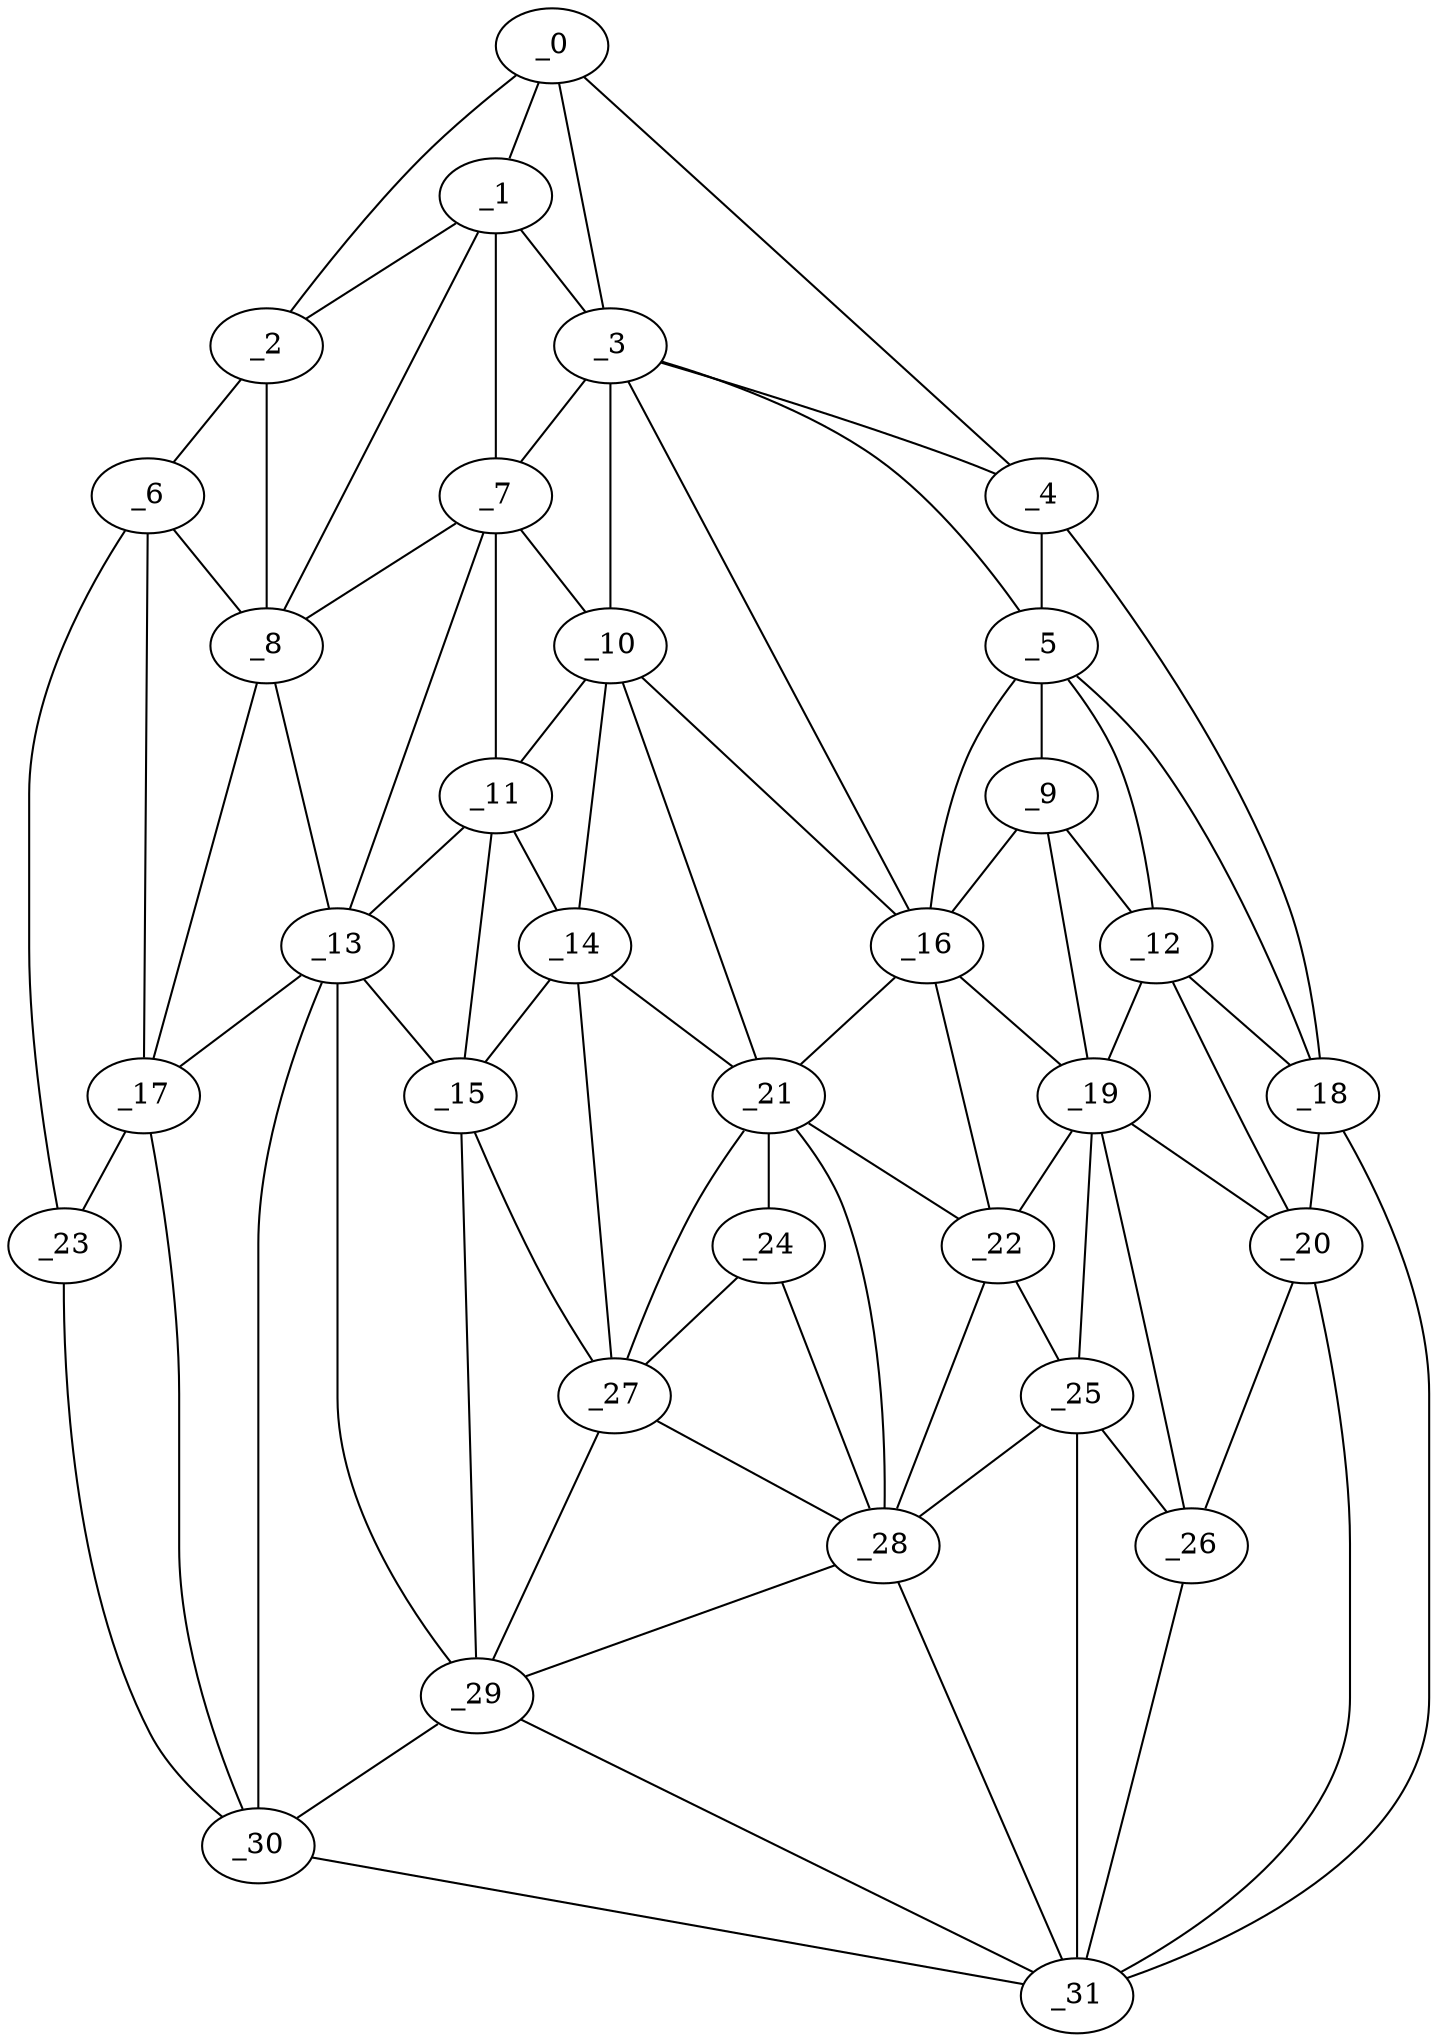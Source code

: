 graph "obj7__345.gxl" {
	_0	 [x=37,
		y=9];
	_1	 [x=49,
		y=29];
	_0 -- _1	 [valence=2];
	_2	 [x=51,
		y=3];
	_0 -- _2	 [valence=1];
	_3	 [x=52,
		y=72];
	_0 -- _3	 [valence=2];
	_4	 [x=57,
		y=97];
	_0 -- _4	 [valence=1];
	_1 -- _2	 [valence=2];
	_1 -- _3	 [valence=2];
	_7	 [x=64,
		y=47];
	_1 -- _7	 [valence=2];
	_8	 [x=67,
		y=22];
	_1 -- _8	 [valence=1];
	_6	 [x=64,
		y=5];
	_2 -- _6	 [valence=1];
	_2 -- _8	 [valence=2];
	_3 -- _4	 [valence=2];
	_5	 [x=63,
		y=98];
	_3 -- _5	 [valence=2];
	_3 -- _7	 [valence=2];
	_10	 [x=71,
		y=52];
	_3 -- _10	 [valence=1];
	_16	 [x=80,
		y=84];
	_3 -- _16	 [valence=2];
	_4 -- _5	 [valence=2];
	_18	 [x=85,
		y=121];
	_4 -- _18	 [valence=1];
	_9	 [x=70,
		y=98];
	_5 -- _9	 [valence=1];
	_12	 [x=73,
		y=102];
	_5 -- _12	 [valence=2];
	_5 -- _16	 [valence=2];
	_5 -- _18	 [valence=1];
	_6 -- _8	 [valence=2];
	_17	 [x=84,
		y=12];
	_6 -- _17	 [valence=2];
	_23	 [x=93,
		y=13];
	_6 -- _23	 [valence=1];
	_7 -- _8	 [valence=2];
	_7 -- _10	 [valence=1];
	_11	 [x=73,
		y=46];
	_7 -- _11	 [valence=2];
	_13	 [x=75,
		y=29];
	_7 -- _13	 [valence=1];
	_8 -- _13	 [valence=2];
	_8 -- _17	 [valence=1];
	_9 -- _12	 [valence=2];
	_9 -- _16	 [valence=1];
	_19	 [x=86,
		y=94];
	_9 -- _19	 [valence=2];
	_10 -- _11	 [valence=2];
	_14	 [x=78,
		y=51];
	_10 -- _14	 [valence=2];
	_10 -- _16	 [valence=2];
	_21	 [x=88,
		y=60];
	_10 -- _21	 [valence=2];
	_11 -- _13	 [valence=2];
	_11 -- _14	 [valence=2];
	_15	 [x=79,
		y=44];
	_11 -- _15	 [valence=1];
	_12 -- _18	 [valence=1];
	_12 -- _19	 [valence=2];
	_20	 [x=86,
		y=100];
	_12 -- _20	 [valence=2];
	_13 -- _15	 [valence=2];
	_13 -- _17	 [valence=2];
	_29	 [x=96,
		y=37];
	_13 -- _29	 [valence=2];
	_30	 [x=97,
		y=23];
	_13 -- _30	 [valence=2];
	_14 -- _15	 [valence=2];
	_14 -- _21	 [valence=1];
	_27	 [x=95,
		y=47];
	_14 -- _27	 [valence=2];
	_15 -- _27	 [valence=1];
	_15 -- _29	 [valence=1];
	_16 -- _19	 [valence=2];
	_16 -- _21	 [valence=1];
	_22	 [x=88,
		y=79];
	_16 -- _22	 [valence=1];
	_17 -- _23	 [valence=2];
	_17 -- _30	 [valence=2];
	_18 -- _20	 [valence=2];
	_31	 [x=97,
		y=104];
	_18 -- _31	 [valence=1];
	_19 -- _20	 [valence=1];
	_19 -- _22	 [valence=2];
	_25	 [x=94,
		y=92];
	_19 -- _25	 [valence=2];
	_26	 [x=94,
		y=97];
	_19 -- _26	 [valence=2];
	_20 -- _26	 [valence=2];
	_20 -- _31	 [valence=2];
	_21 -- _22	 [valence=2];
	_24	 [x=94,
		y=63];
	_21 -- _24	 [valence=2];
	_21 -- _27	 [valence=1];
	_28	 [x=95,
		y=71];
	_21 -- _28	 [valence=2];
	_22 -- _25	 [valence=2];
	_22 -- _28	 [valence=2];
	_23 -- _30	 [valence=1];
	_24 -- _27	 [valence=2];
	_24 -- _28	 [valence=1];
	_25 -- _26	 [valence=2];
	_25 -- _28	 [valence=1];
	_25 -- _31	 [valence=2];
	_26 -- _31	 [valence=2];
	_27 -- _28	 [valence=2];
	_27 -- _29	 [valence=2];
	_28 -- _29	 [valence=1];
	_28 -- _31	 [valence=2];
	_29 -- _30	 [valence=2];
	_29 -- _31	 [valence=2];
	_30 -- _31	 [valence=1];
}

